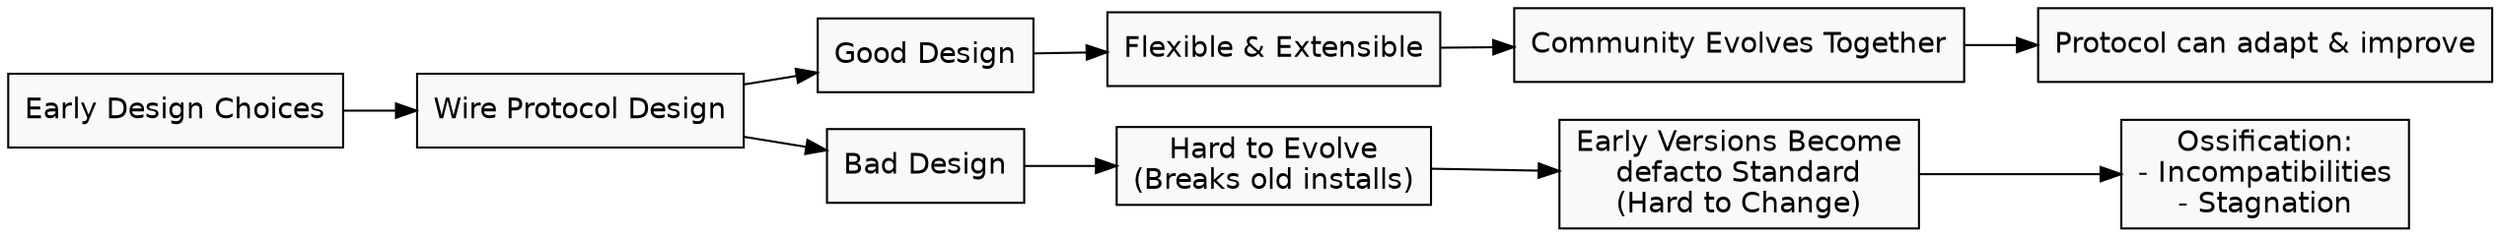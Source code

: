 digraph WireProtocolDesign {
    // Rotate the graph to landscape orientation
    rankdir=LR;

    node [shape=box, style=filled, fillcolor="#f9f9f9", fontname="Helvetica"]

    EarlyDesignChoices [label="Early Design Choices"]
    WireProtocol [label="Wire Protocol Design"]
    GoodDesign [label="Good Design"]
    BadDesign [label="Bad Design"]
    Flexible [label="Flexible & Extensible"]
    HardToEvolve [label="Hard to Evolve\n(Breaks old installs)"]
    CommunityEvolves [label="Community Evolves Together"]
    DeFactoStandard [label="Early Versions Become\ndefacto Standard\n(Hard to Change)"]
    ProtocolAdapts [label="Protocol can adapt & improve"]
    Ossification [label="Ossification:\n- Incompatibilities\n- Stagnation"]

    // Edges
    EarlyDesignChoices -> WireProtocol
    WireProtocol -> GoodDesign
    WireProtocol -> BadDesign
    GoodDesign -> Flexible
    BadDesign -> HardToEvolve
    Flexible -> CommunityEvolves
    HardToEvolve -> DeFactoStandard
    CommunityEvolves -> ProtocolAdapts
    DeFactoStandard -> Ossification
}


